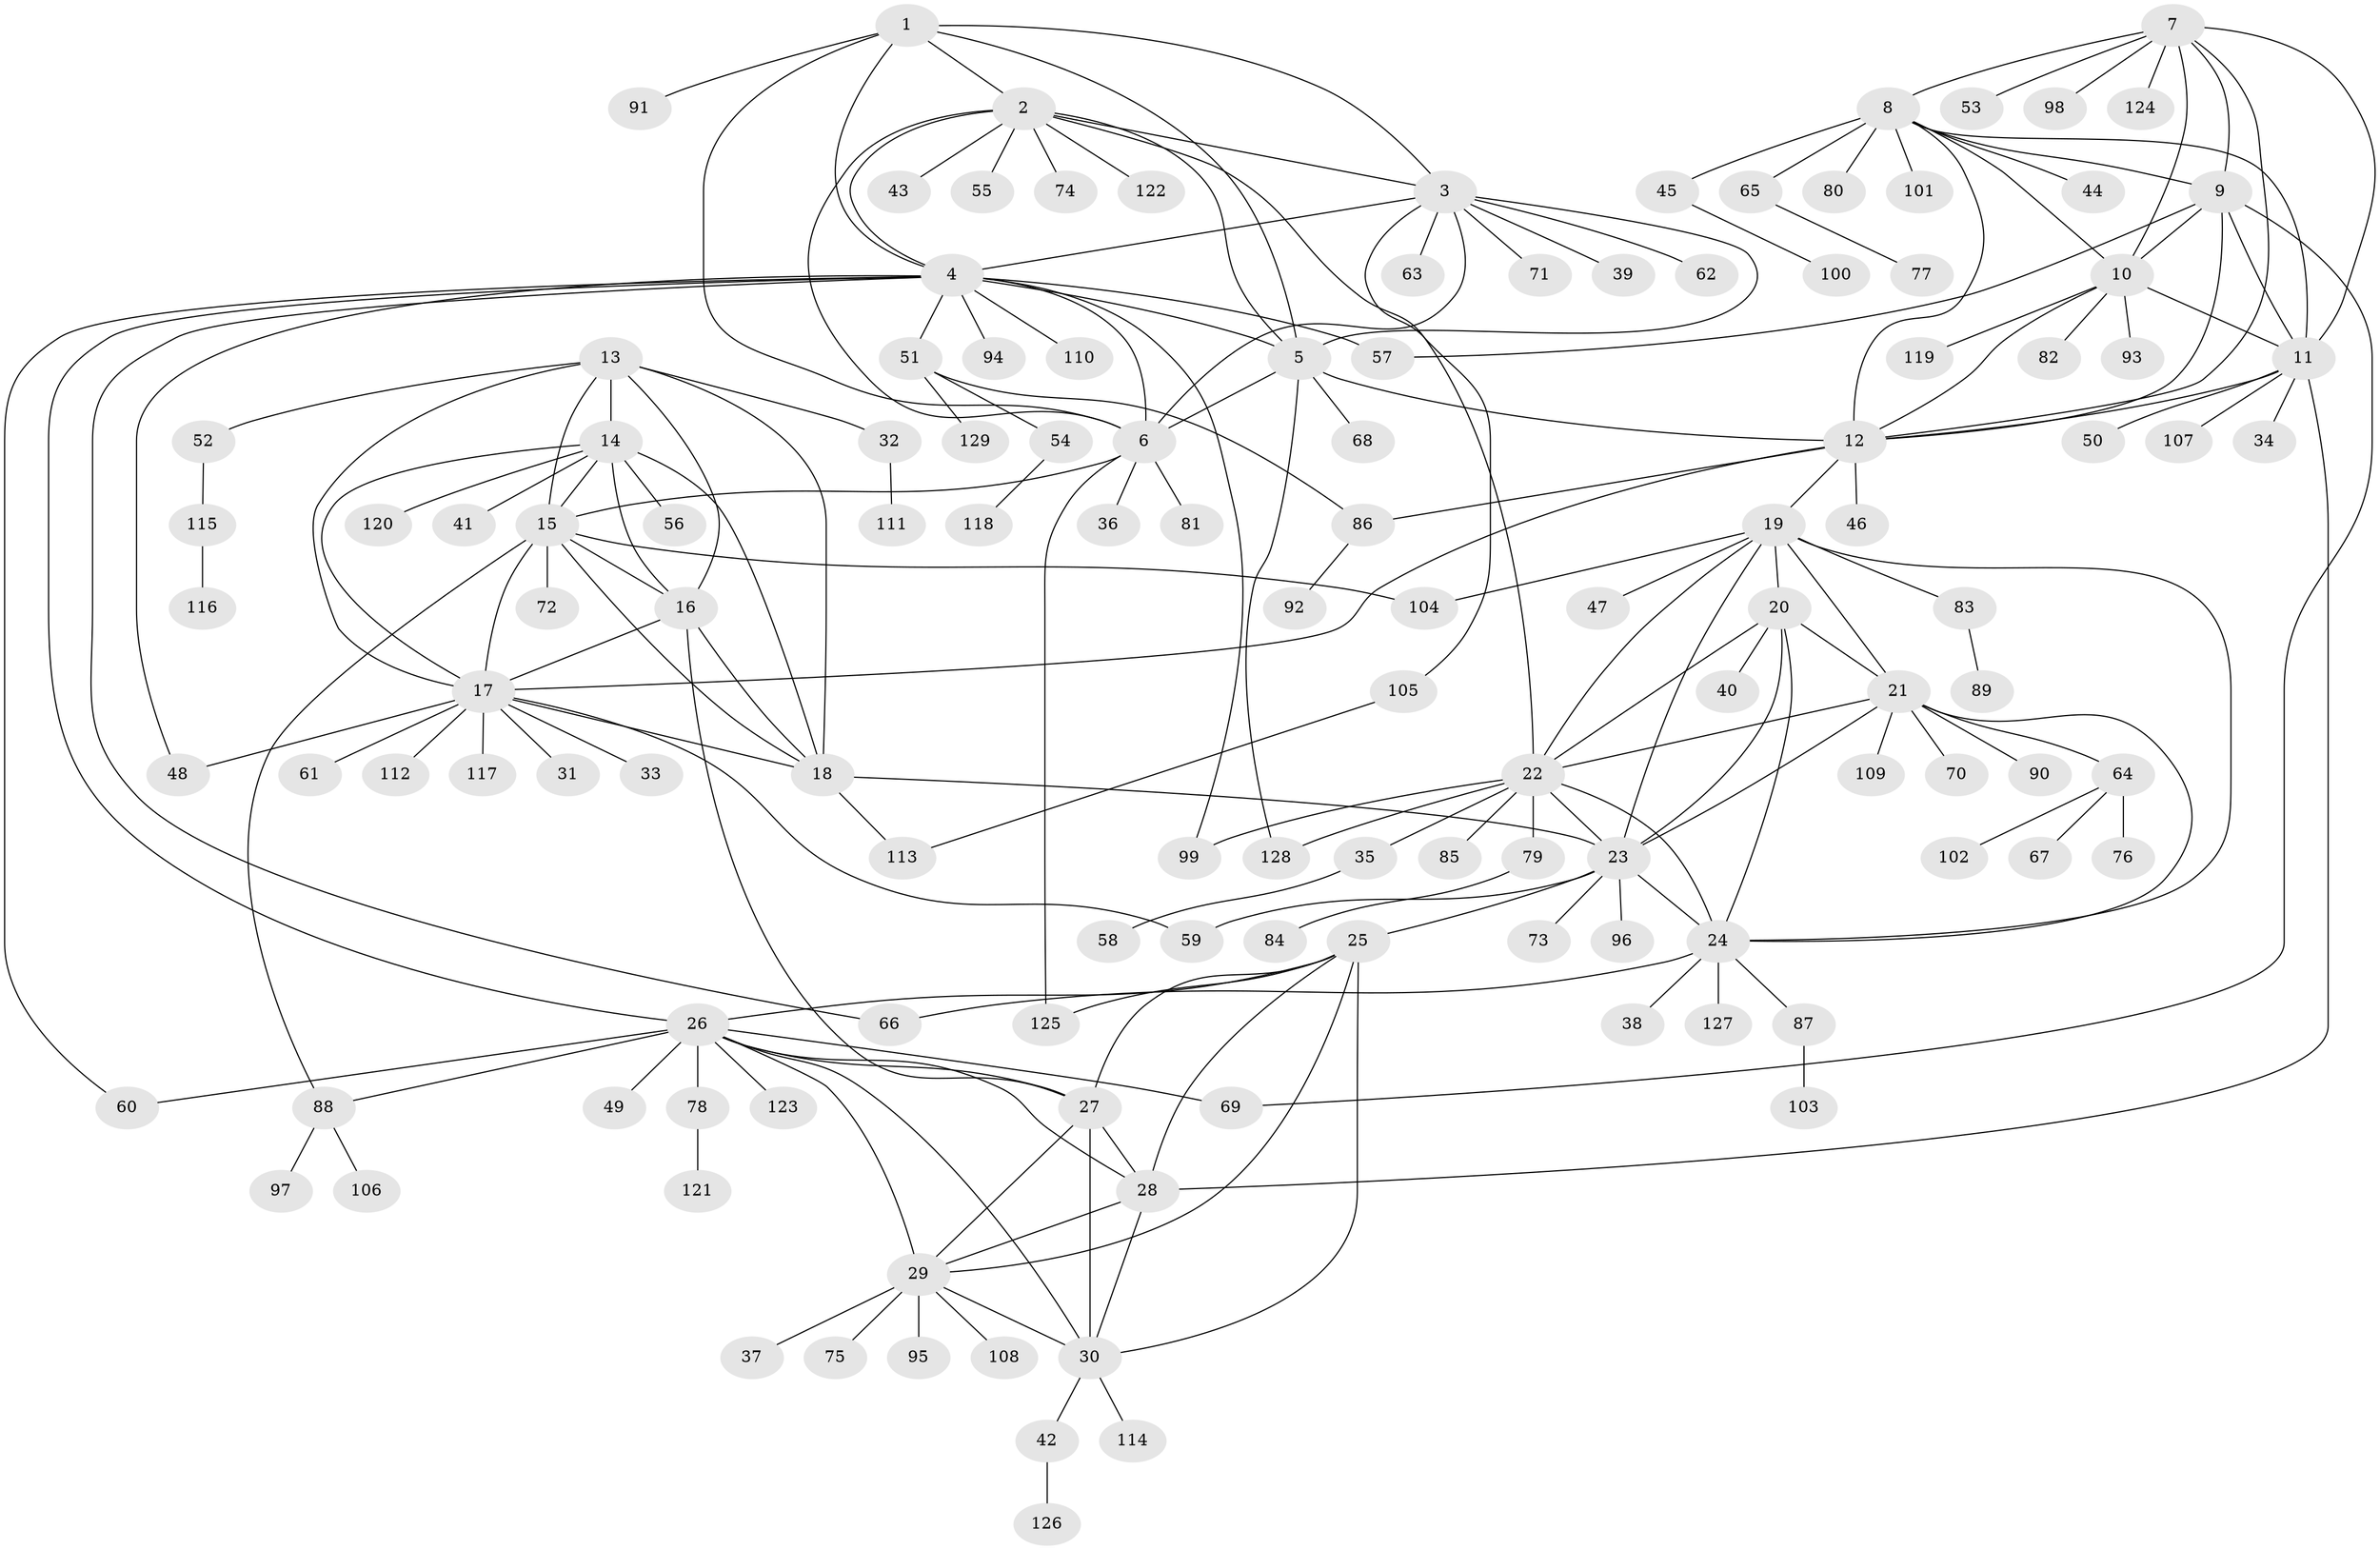 // coarse degree distribution, {9: 0.019801980198019802, 7: 0.06930693069306931, 16: 0.009900990099009901, 5: 0.019801980198019802, 11: 0.009900990099009901, 13: 0.0297029702970297, 8: 0.019801980198019802, 6: 0.019801980198019802, 1: 0.6138613861386139, 2: 0.15841584158415842, 3: 0.0297029702970297}
// Generated by graph-tools (version 1.1) at 2025/52/02/27/25 19:52:16]
// undirected, 129 vertices, 197 edges
graph export_dot {
graph [start="1"]
  node [color=gray90,style=filled];
  1;
  2;
  3;
  4;
  5;
  6;
  7;
  8;
  9;
  10;
  11;
  12;
  13;
  14;
  15;
  16;
  17;
  18;
  19;
  20;
  21;
  22;
  23;
  24;
  25;
  26;
  27;
  28;
  29;
  30;
  31;
  32;
  33;
  34;
  35;
  36;
  37;
  38;
  39;
  40;
  41;
  42;
  43;
  44;
  45;
  46;
  47;
  48;
  49;
  50;
  51;
  52;
  53;
  54;
  55;
  56;
  57;
  58;
  59;
  60;
  61;
  62;
  63;
  64;
  65;
  66;
  67;
  68;
  69;
  70;
  71;
  72;
  73;
  74;
  75;
  76;
  77;
  78;
  79;
  80;
  81;
  82;
  83;
  84;
  85;
  86;
  87;
  88;
  89;
  90;
  91;
  92;
  93;
  94;
  95;
  96;
  97;
  98;
  99;
  100;
  101;
  102;
  103;
  104;
  105;
  106;
  107;
  108;
  109;
  110;
  111;
  112;
  113;
  114;
  115;
  116;
  117;
  118;
  119;
  120;
  121;
  122;
  123;
  124;
  125;
  126;
  127;
  128;
  129;
  1 -- 2;
  1 -- 3;
  1 -- 4;
  1 -- 5;
  1 -- 6;
  1 -- 91;
  2 -- 3;
  2 -- 4;
  2 -- 5;
  2 -- 6;
  2 -- 22;
  2 -- 43;
  2 -- 55;
  2 -- 74;
  2 -- 122;
  3 -- 4;
  3 -- 5;
  3 -- 6;
  3 -- 39;
  3 -- 62;
  3 -- 63;
  3 -- 71;
  3 -- 105;
  4 -- 5;
  4 -- 6;
  4 -- 26;
  4 -- 48;
  4 -- 51;
  4 -- 57;
  4 -- 60;
  4 -- 66;
  4 -- 94;
  4 -- 99;
  4 -- 110;
  5 -- 6;
  5 -- 12;
  5 -- 68;
  5 -- 128;
  6 -- 15;
  6 -- 36;
  6 -- 81;
  6 -- 125;
  7 -- 8;
  7 -- 9;
  7 -- 10;
  7 -- 11;
  7 -- 12;
  7 -- 53;
  7 -- 98;
  7 -- 124;
  8 -- 9;
  8 -- 10;
  8 -- 11;
  8 -- 12;
  8 -- 44;
  8 -- 45;
  8 -- 65;
  8 -- 80;
  8 -- 101;
  9 -- 10;
  9 -- 11;
  9 -- 12;
  9 -- 57;
  9 -- 69;
  10 -- 11;
  10 -- 12;
  10 -- 82;
  10 -- 93;
  10 -- 119;
  11 -- 12;
  11 -- 28;
  11 -- 34;
  11 -- 50;
  11 -- 107;
  12 -- 17;
  12 -- 19;
  12 -- 46;
  12 -- 86;
  13 -- 14;
  13 -- 15;
  13 -- 16;
  13 -- 17;
  13 -- 18;
  13 -- 32;
  13 -- 52;
  14 -- 15;
  14 -- 16;
  14 -- 17;
  14 -- 18;
  14 -- 41;
  14 -- 56;
  14 -- 120;
  15 -- 16;
  15 -- 17;
  15 -- 18;
  15 -- 72;
  15 -- 88;
  15 -- 104;
  16 -- 17;
  16 -- 18;
  16 -- 27;
  17 -- 18;
  17 -- 31;
  17 -- 33;
  17 -- 48;
  17 -- 59;
  17 -- 61;
  17 -- 112;
  17 -- 117;
  18 -- 23;
  18 -- 113;
  19 -- 20;
  19 -- 21;
  19 -- 22;
  19 -- 23;
  19 -- 24;
  19 -- 47;
  19 -- 83;
  19 -- 104;
  20 -- 21;
  20 -- 22;
  20 -- 23;
  20 -- 24;
  20 -- 40;
  21 -- 22;
  21 -- 23;
  21 -- 24;
  21 -- 64;
  21 -- 70;
  21 -- 90;
  21 -- 109;
  22 -- 23;
  22 -- 24;
  22 -- 35;
  22 -- 79;
  22 -- 85;
  22 -- 99;
  22 -- 128;
  23 -- 24;
  23 -- 25;
  23 -- 59;
  23 -- 73;
  23 -- 96;
  24 -- 38;
  24 -- 66;
  24 -- 87;
  24 -- 127;
  25 -- 26;
  25 -- 27;
  25 -- 28;
  25 -- 29;
  25 -- 30;
  25 -- 125;
  26 -- 27;
  26 -- 28;
  26 -- 29;
  26 -- 30;
  26 -- 49;
  26 -- 60;
  26 -- 69;
  26 -- 78;
  26 -- 88;
  26 -- 123;
  27 -- 28;
  27 -- 29;
  27 -- 30;
  28 -- 29;
  28 -- 30;
  29 -- 30;
  29 -- 37;
  29 -- 75;
  29 -- 95;
  29 -- 108;
  30 -- 42;
  30 -- 114;
  32 -- 111;
  35 -- 58;
  42 -- 126;
  45 -- 100;
  51 -- 54;
  51 -- 86;
  51 -- 129;
  52 -- 115;
  54 -- 118;
  64 -- 67;
  64 -- 76;
  64 -- 102;
  65 -- 77;
  78 -- 121;
  79 -- 84;
  83 -- 89;
  86 -- 92;
  87 -- 103;
  88 -- 97;
  88 -- 106;
  105 -- 113;
  115 -- 116;
}
